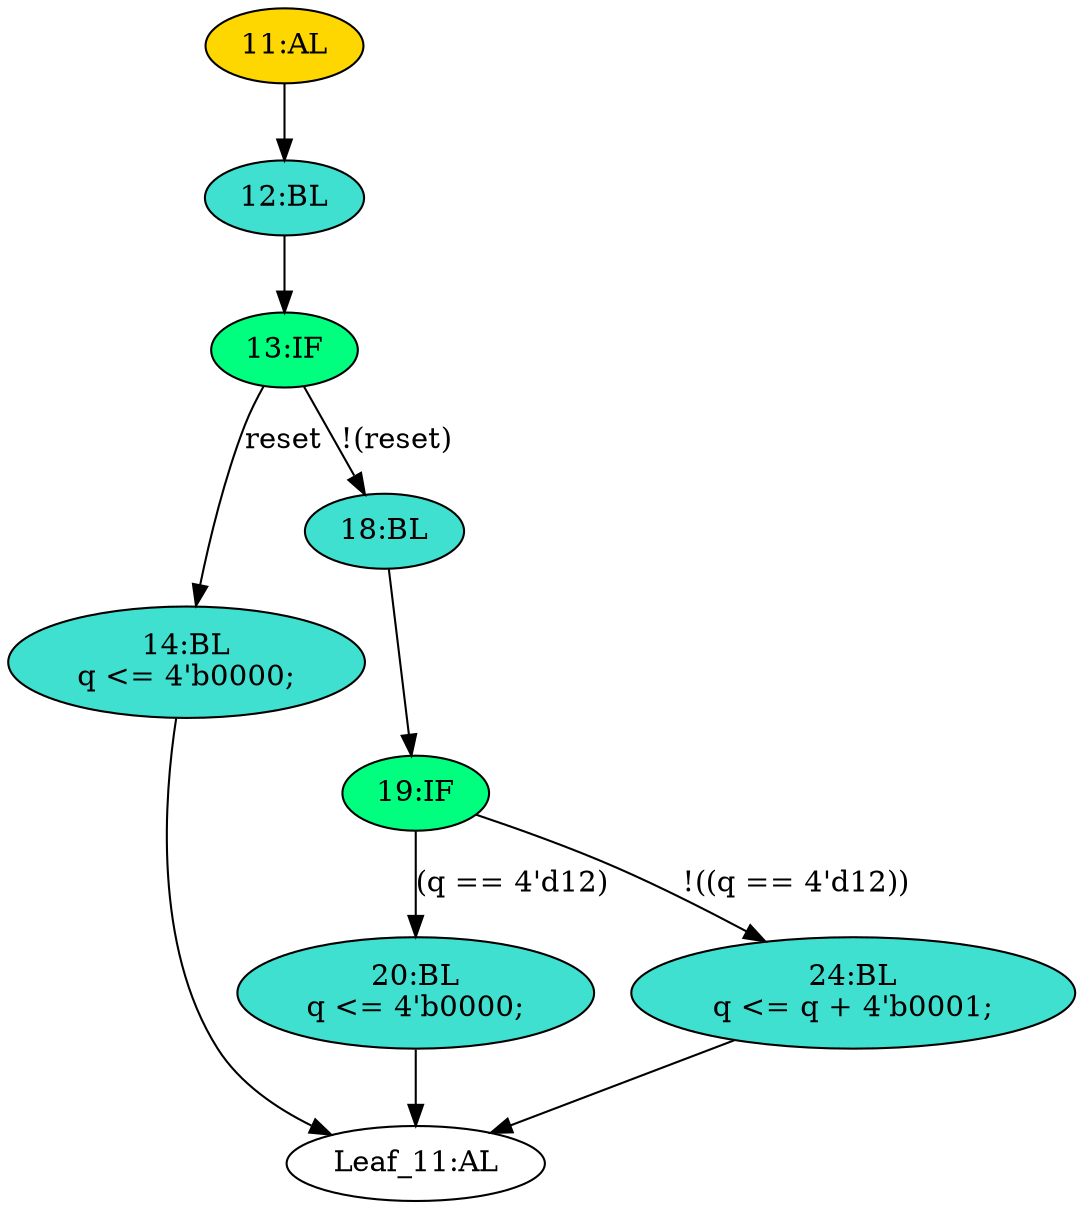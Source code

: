 strict digraph "" {
	node [label="\N"];
	"14:BL"	[ast="<pyverilog.vparser.ast.Block object at 0x7f24fb0a16d0>",
		fillcolor=turquoise,
		label="14:BL
q <= 4'b0000;",
		statements="[<pyverilog.vparser.ast.NonblockingSubstitution object at 0x7f24fb0a1490>]",
		style=filled,
		typ=Block];
	"Leaf_11:AL"	[def_var="['q']",
		label="Leaf_11:AL"];
	"14:BL" -> "Leaf_11:AL"	[cond="[]",
		lineno=None];
	"13:IF"	[ast="<pyverilog.vparser.ast.IfStatement object at 0x7f24fb0a1850>",
		fillcolor=springgreen,
		label="13:IF",
		statements="[]",
		style=filled,
		typ=IfStatement];
	"13:IF" -> "14:BL"	[cond="['reset']",
		label=reset,
		lineno=13];
	"18:BL"	[ast="<pyverilog.vparser.ast.Block object at 0x7f24fb0a18d0>",
		fillcolor=turquoise,
		label="18:BL",
		statements="[]",
		style=filled,
		typ=Block];
	"13:IF" -> "18:BL"	[cond="['reset']",
		label="!(reset)",
		lineno=13];
	"20:BL"	[ast="<pyverilog.vparser.ast.Block object at 0x7f24fb0a1bd0>",
		fillcolor=turquoise,
		label="20:BL
q <= 4'b0000;",
		statements="[<pyverilog.vparser.ast.NonblockingSubstitution object at 0x7f24fb0a1c10>]",
		style=filled,
		typ=Block];
	"20:BL" -> "Leaf_11:AL"	[cond="[]",
		lineno=None];
	"19:IF"	[ast="<pyverilog.vparser.ast.IfStatement object at 0x7f24fb0a1910>",
		fillcolor=springgreen,
		label="19:IF",
		statements="[]",
		style=filled,
		typ=IfStatement];
	"19:IF" -> "20:BL"	[cond="['q']",
		label="(q == 4'd12)",
		lineno=19];
	"24:BL"	[ast="<pyverilog.vparser.ast.Block object at 0x7f24fb0a1950>",
		fillcolor=turquoise,
		label="24:BL
q <= q + 4'b0001;",
		statements="[<pyverilog.vparser.ast.NonblockingSubstitution object at 0x7f24fb0a1990>]",
		style=filled,
		typ=Block];
	"19:IF" -> "24:BL"	[cond="['q']",
		label="!((q == 4'd12))",
		lineno=19];
	"24:BL" -> "Leaf_11:AL"	[cond="[]",
		lineno=None];
	"18:BL" -> "19:IF"	[cond="[]",
		lineno=None];
	"12:BL"	[ast="<pyverilog.vparser.ast.Block object at 0x7f24fb0a1810>",
		fillcolor=turquoise,
		label="12:BL",
		statements="[]",
		style=filled,
		typ=Block];
	"12:BL" -> "13:IF"	[cond="[]",
		lineno=None];
	"11:AL"	[ast="<pyverilog.vparser.ast.Always object at 0x7f24fb0a1710>",
		clk_sens=True,
		fillcolor=gold,
		label="11:AL",
		sens="['clk']",
		statements="[]",
		style=filled,
		typ=Always,
		use_var="['reset', 'q']"];
	"11:AL" -> "12:BL"	[cond="[]",
		lineno=None];
}
